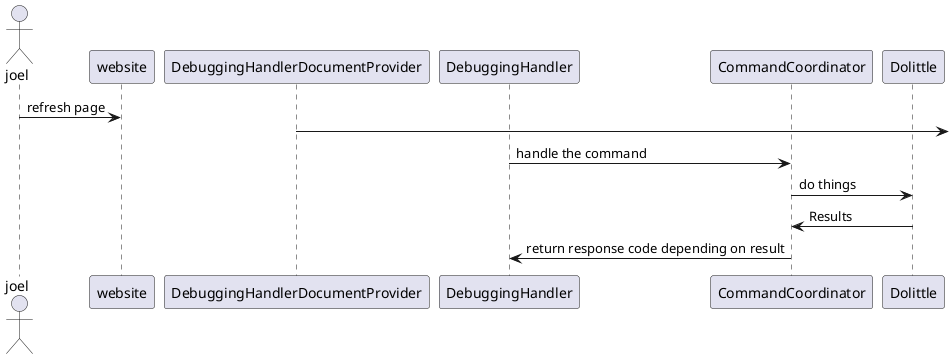 @startuml MyCommand
actor joel
joel -> website: refresh page


DebuggingHandlerDocumentProvider -> 

DebuggingHandler -> CommandCoordinator: handle the command
CommandCoordinator -> Dolittle: do things
Dolittle -> CommandCoordinator: Results
CommandCoordinator -> DebuggingHandler: return response code depending on result

@enduml